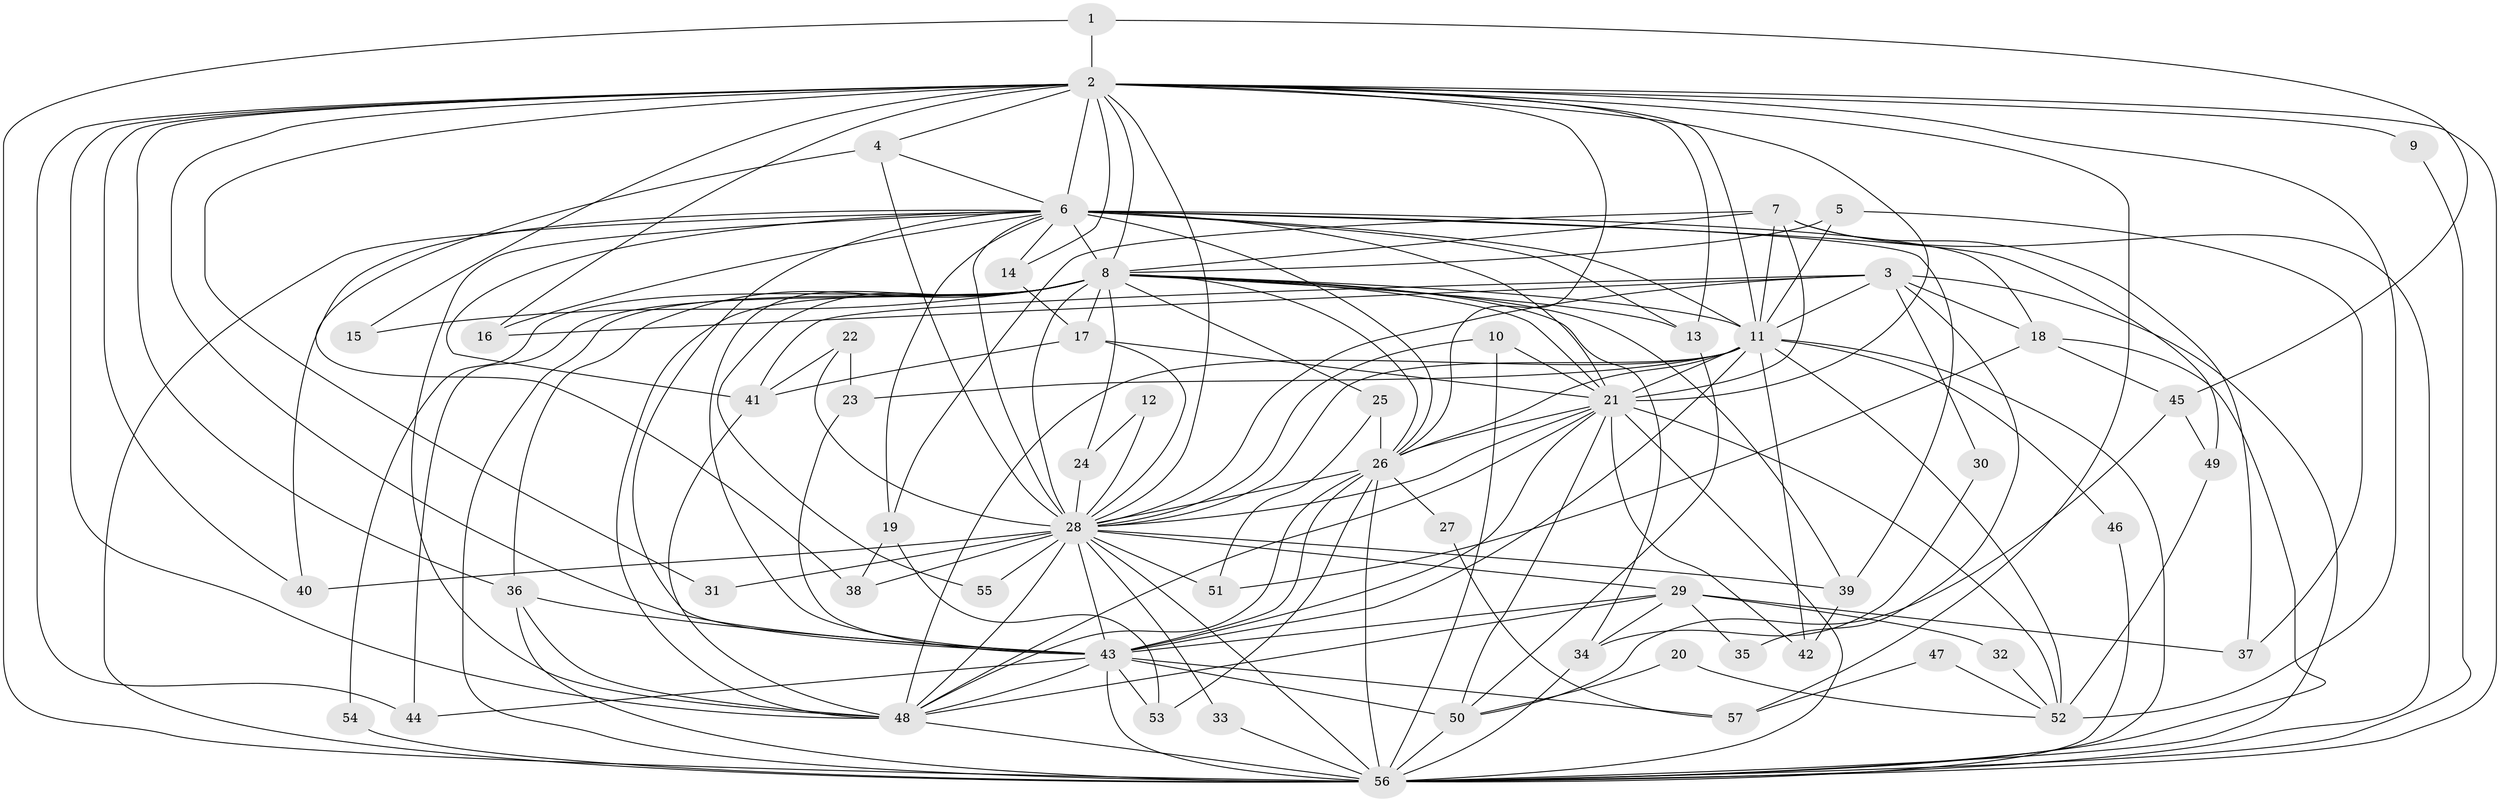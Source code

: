 // original degree distribution, {26: 0.017699115044247787, 18: 0.008849557522123894, 13: 0.017699115044247787, 19: 0.008849557522123894, 20: 0.008849557522123894, 28: 0.008849557522123894, 30: 0.008849557522123894, 24: 0.008849557522123894, 7: 0.017699115044247787, 6: 0.008849557522123894, 2: 0.5398230088495575, 8: 0.008849557522123894, 9: 0.008849557522123894, 3: 0.22123893805309736, 5: 0.02654867256637168, 4: 0.07964601769911504}
// Generated by graph-tools (version 1.1) at 2025/01/03/09/25 03:01:34]
// undirected, 57 vertices, 170 edges
graph export_dot {
graph [start="1"]
  node [color=gray90,style=filled];
  1;
  2;
  3;
  4;
  5;
  6;
  7;
  8;
  9;
  10;
  11;
  12;
  13;
  14;
  15;
  16;
  17;
  18;
  19;
  20;
  21;
  22;
  23;
  24;
  25;
  26;
  27;
  28;
  29;
  30;
  31;
  32;
  33;
  34;
  35;
  36;
  37;
  38;
  39;
  40;
  41;
  42;
  43;
  44;
  45;
  46;
  47;
  48;
  49;
  50;
  51;
  52;
  53;
  54;
  55;
  56;
  57;
  1 -- 2 [weight=1.0];
  1 -- 45 [weight=1.0];
  1 -- 56 [weight=1.0];
  2 -- 4 [weight=1.0];
  2 -- 6 [weight=2.0];
  2 -- 8 [weight=1.0];
  2 -- 9 [weight=1.0];
  2 -- 11 [weight=1.0];
  2 -- 13 [weight=1.0];
  2 -- 14 [weight=1.0];
  2 -- 15 [weight=1.0];
  2 -- 16 [weight=1.0];
  2 -- 21 [weight=1.0];
  2 -- 26 [weight=1.0];
  2 -- 28 [weight=1.0];
  2 -- 31 [weight=1.0];
  2 -- 36 [weight=1.0];
  2 -- 40 [weight=1.0];
  2 -- 43 [weight=2.0];
  2 -- 44 [weight=1.0];
  2 -- 48 [weight=1.0];
  2 -- 52 [weight=2.0];
  2 -- 56 [weight=1.0];
  2 -- 57 [weight=1.0];
  3 -- 11 [weight=1.0];
  3 -- 16 [weight=1.0];
  3 -- 18 [weight=1.0];
  3 -- 28 [weight=1.0];
  3 -- 30 [weight=1.0];
  3 -- 35 [weight=1.0];
  3 -- 41 [weight=2.0];
  3 -- 56 [weight=1.0];
  4 -- 6 [weight=1.0];
  4 -- 28 [weight=1.0];
  4 -- 38 [weight=1.0];
  5 -- 8 [weight=1.0];
  5 -- 11 [weight=1.0];
  5 -- 37 [weight=1.0];
  6 -- 8 [weight=1.0];
  6 -- 11 [weight=2.0];
  6 -- 13 [weight=1.0];
  6 -- 14 [weight=1.0];
  6 -- 16 [weight=1.0];
  6 -- 18 [weight=1.0];
  6 -- 19 [weight=1.0];
  6 -- 21 [weight=4.0];
  6 -- 26 [weight=1.0];
  6 -- 28 [weight=1.0];
  6 -- 39 [weight=1.0];
  6 -- 40 [weight=1.0];
  6 -- 41 [weight=1.0];
  6 -- 43 [weight=1.0];
  6 -- 48 [weight=1.0];
  6 -- 49 [weight=1.0];
  6 -- 56 [weight=1.0];
  7 -- 8 [weight=1.0];
  7 -- 11 [weight=1.0];
  7 -- 19 [weight=1.0];
  7 -- 21 [weight=1.0];
  7 -- 37 [weight=1.0];
  7 -- 56 [weight=1.0];
  8 -- 11 [weight=1.0];
  8 -- 13 [weight=1.0];
  8 -- 15 [weight=1.0];
  8 -- 17 [weight=1.0];
  8 -- 21 [weight=1.0];
  8 -- 24 [weight=1.0];
  8 -- 25 [weight=1.0];
  8 -- 26 [weight=2.0];
  8 -- 28 [weight=3.0];
  8 -- 34 [weight=1.0];
  8 -- 36 [weight=1.0];
  8 -- 39 [weight=1.0];
  8 -- 43 [weight=3.0];
  8 -- 44 [weight=1.0];
  8 -- 48 [weight=2.0];
  8 -- 54 [weight=1.0];
  8 -- 55 [weight=1.0];
  8 -- 56 [weight=2.0];
  9 -- 56 [weight=1.0];
  10 -- 21 [weight=1.0];
  10 -- 28 [weight=1.0];
  10 -- 56 [weight=1.0];
  11 -- 21 [weight=1.0];
  11 -- 23 [weight=3.0];
  11 -- 26 [weight=1.0];
  11 -- 28 [weight=1.0];
  11 -- 42 [weight=1.0];
  11 -- 43 [weight=1.0];
  11 -- 46 [weight=1.0];
  11 -- 48 [weight=1.0];
  11 -- 52 [weight=1.0];
  11 -- 56 [weight=1.0];
  12 -- 24 [weight=1.0];
  12 -- 28 [weight=1.0];
  13 -- 50 [weight=1.0];
  14 -- 17 [weight=1.0];
  17 -- 21 [weight=1.0];
  17 -- 28 [weight=1.0];
  17 -- 41 [weight=1.0];
  18 -- 45 [weight=1.0];
  18 -- 51 [weight=1.0];
  18 -- 56 [weight=1.0];
  19 -- 38 [weight=1.0];
  19 -- 53 [weight=1.0];
  20 -- 50 [weight=1.0];
  20 -- 52 [weight=1.0];
  21 -- 26 [weight=1.0];
  21 -- 28 [weight=1.0];
  21 -- 42 [weight=1.0];
  21 -- 43 [weight=1.0];
  21 -- 48 [weight=1.0];
  21 -- 50 [weight=1.0];
  21 -- 52 [weight=1.0];
  21 -- 56 [weight=1.0];
  22 -- 23 [weight=1.0];
  22 -- 28 [weight=1.0];
  22 -- 41 [weight=1.0];
  23 -- 43 [weight=1.0];
  24 -- 28 [weight=1.0];
  25 -- 26 [weight=1.0];
  25 -- 51 [weight=1.0];
  26 -- 27 [weight=1.0];
  26 -- 28 [weight=1.0];
  26 -- 43 [weight=1.0];
  26 -- 48 [weight=1.0];
  26 -- 53 [weight=1.0];
  26 -- 56 [weight=1.0];
  27 -- 57 [weight=1.0];
  28 -- 29 [weight=1.0];
  28 -- 31 [weight=1.0];
  28 -- 33 [weight=1.0];
  28 -- 38 [weight=1.0];
  28 -- 39 [weight=1.0];
  28 -- 40 [weight=2.0];
  28 -- 43 [weight=1.0];
  28 -- 48 [weight=1.0];
  28 -- 51 [weight=1.0];
  28 -- 55 [weight=2.0];
  28 -- 56 [weight=1.0];
  29 -- 32 [weight=1.0];
  29 -- 34 [weight=1.0];
  29 -- 35 [weight=1.0];
  29 -- 37 [weight=1.0];
  29 -- 43 [weight=1.0];
  29 -- 48 [weight=1.0];
  30 -- 34 [weight=1.0];
  32 -- 52 [weight=1.0];
  33 -- 56 [weight=1.0];
  34 -- 56 [weight=1.0];
  36 -- 43 [weight=1.0];
  36 -- 48 [weight=1.0];
  36 -- 56 [weight=1.0];
  39 -- 42 [weight=1.0];
  41 -- 48 [weight=1.0];
  43 -- 44 [weight=1.0];
  43 -- 48 [weight=1.0];
  43 -- 50 [weight=1.0];
  43 -- 53 [weight=1.0];
  43 -- 56 [weight=2.0];
  43 -- 57 [weight=1.0];
  45 -- 49 [weight=1.0];
  45 -- 50 [weight=1.0];
  46 -- 56 [weight=1.0];
  47 -- 52 [weight=1.0];
  47 -- 57 [weight=1.0];
  48 -- 56 [weight=1.0];
  49 -- 52 [weight=1.0];
  50 -- 56 [weight=3.0];
  54 -- 56 [weight=2.0];
}

